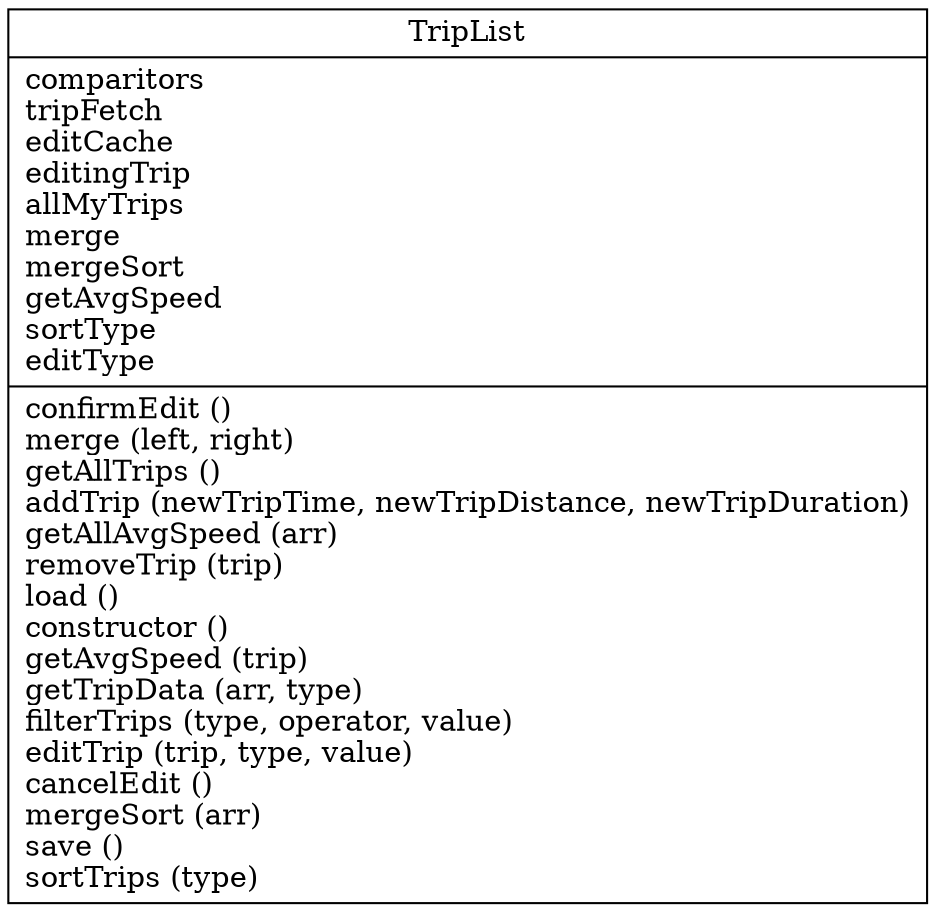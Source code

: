 digraph "classes_test" {
charset="utf-8"
rankdir=BT
"0" [label="{TripList|comparitors\ltripFetch\leditCache\leditingTrip\lallMyTrips\lmerge\lmergeSort\lgetAvgSpeed\lsortType\leditType\l|confirmEdit ()\lmerge (left, right)\lgetAllTrips ()\laddTrip (newTripTime, newTripDistance, newTripDuration)\lgetAllAvgSpeed (arr)\lremoveTrip (trip)\lload ()\lconstructor ()\lgetAvgSpeed (trip)\lgetTripData (arr, type)\lfilterTrips (type, operator, value)\leditTrip (trip, type, value)\lcancelEdit ()\lmergeSort (arr)\lsave ()\lsortTrips (type)\l}", shape="record"];
}
